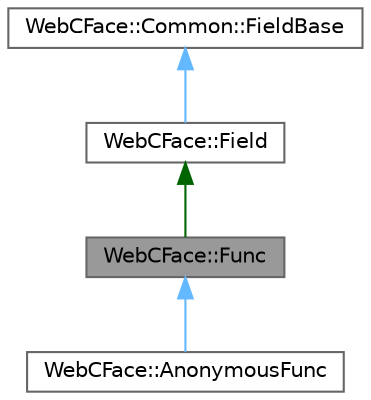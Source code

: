digraph "WebCFace::Func"
{
 // LATEX_PDF_SIZE
  bgcolor="transparent";
  edge [fontname=Helvetica,fontsize=10,labelfontname=Helvetica,labelfontsize=10];
  node [fontname=Helvetica,fontsize=10,shape=box,height=0.2,width=0.4];
  Node1 [id="Node000001",label="WebCFace::Func",height=0.2,width=0.4,color="gray40", fillcolor="grey60", style="filled", fontcolor="black",tooltip="関数1つを表すクラス"];
  Node2 -> Node1 [id="edge1_Node000001_Node000002",dir="back",color="darkgreen",style="solid",tooltip=" "];
  Node2 [id="Node000002",label="WebCFace::Field",height=0.2,width=0.4,color="gray40", fillcolor="white", style="filled",URL="$structWebCFace_1_1Field.html",tooltip="ClientDataの参照とメンバ名とデータ名を持つクラス"];
  Node3 -> Node2 [id="edge2_Node000002_Node000003",dir="back",color="steelblue1",style="solid",tooltip=" "];
  Node3 [id="Node000003",label="WebCFace::Common::FieldBase",height=0.2,width=0.4,color="gray40", fillcolor="white", style="filled",URL="$structWebCFace_1_1Common_1_1FieldBase.html",tooltip="メンバ名とデータ名を持つクラス"];
  Node1 -> Node4 [id="edge3_Node000001_Node000004",dir="back",color="steelblue1",style="solid",tooltip=" "];
  Node4 [id="Node000004",label="WebCFace::AnonymousFunc",height=0.2,width=0.4,color="gray40", fillcolor="white", style="filled",URL="$classWebCFace_1_1AnonymousFunc.html",tooltip=" "];
}
